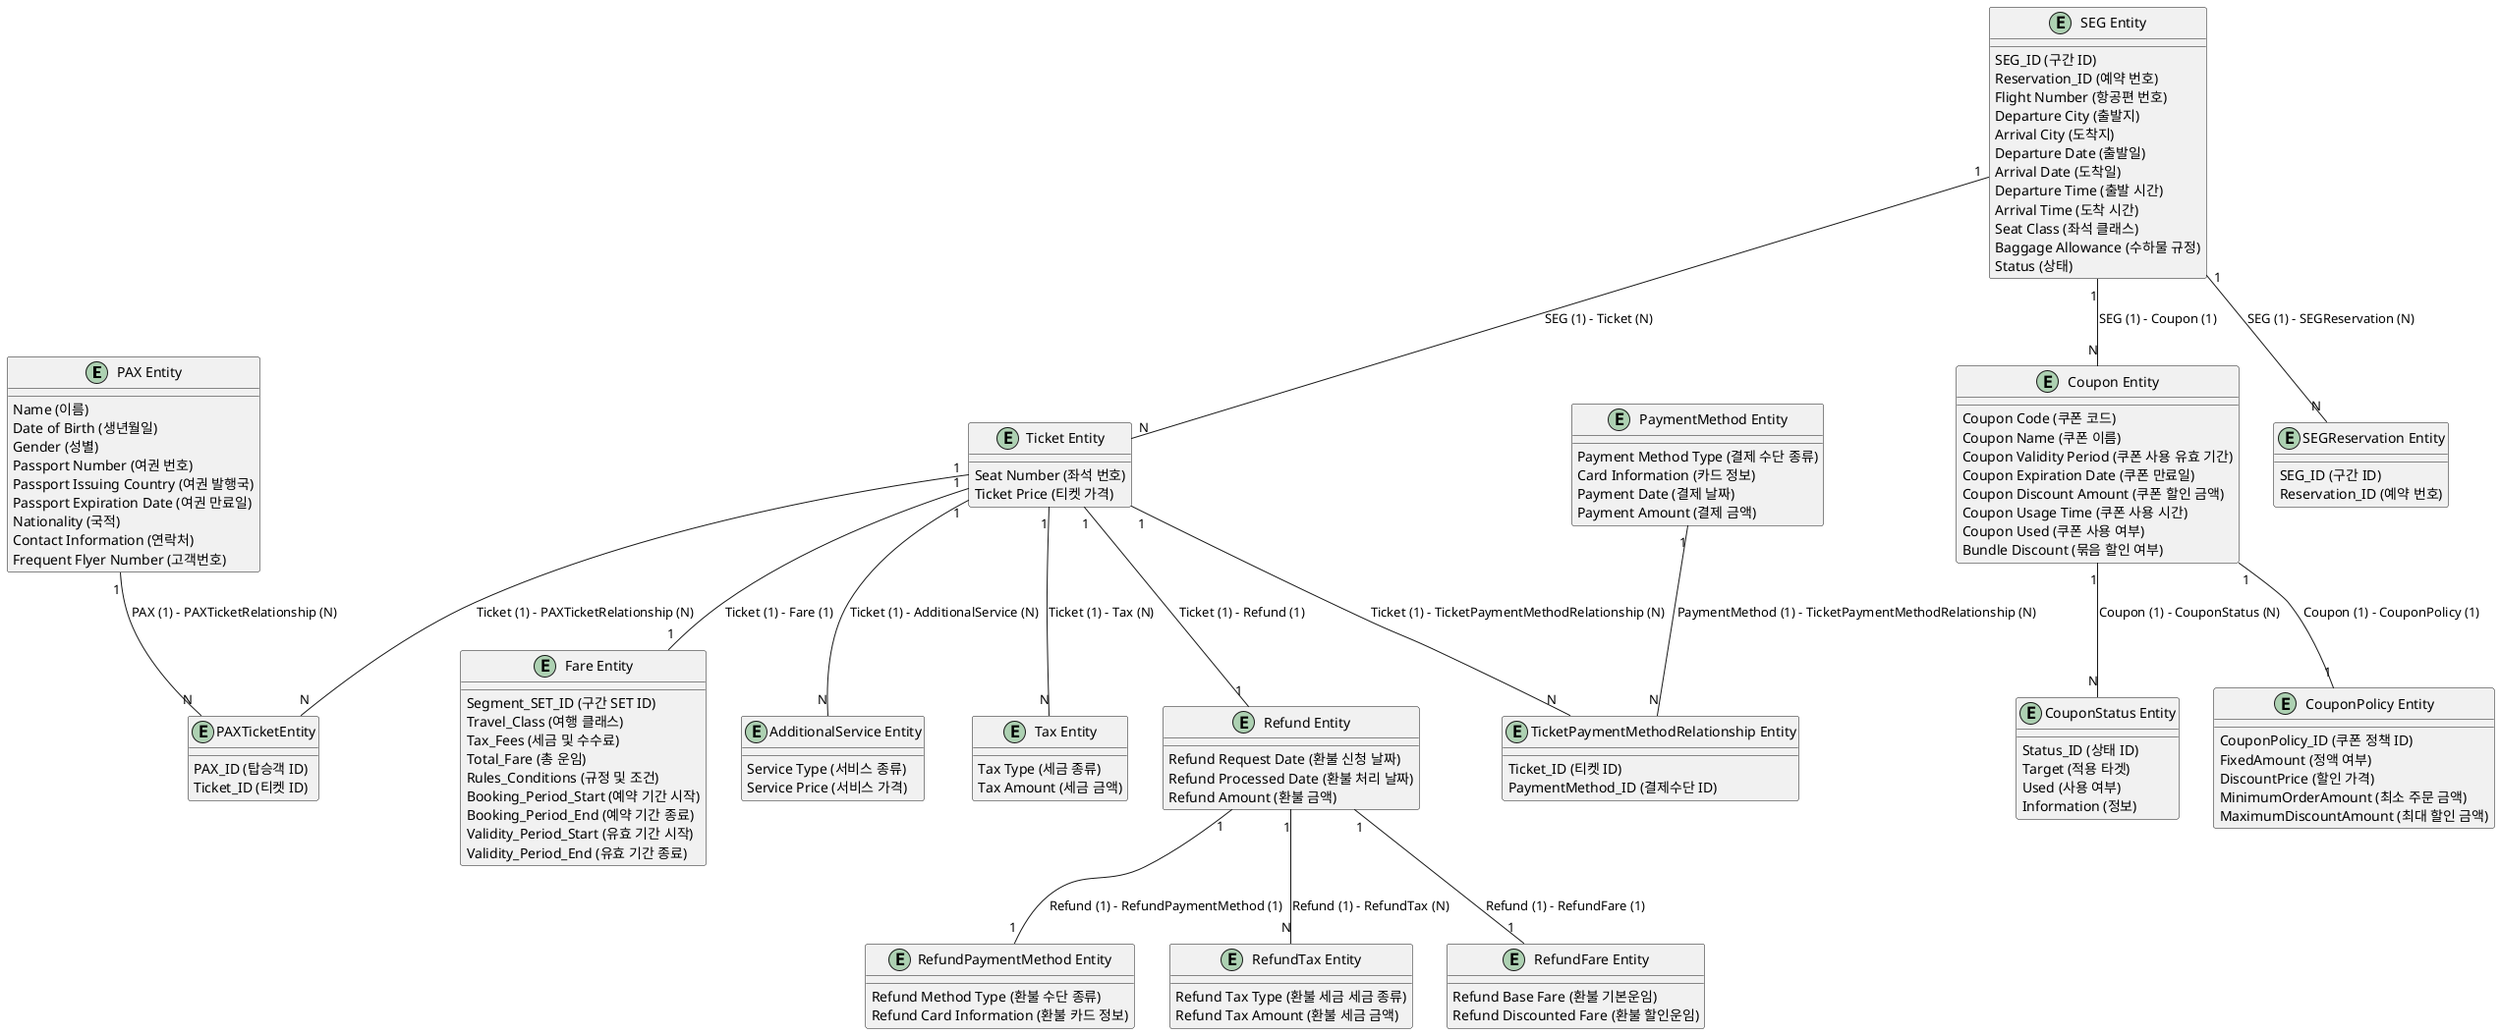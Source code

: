 
@startuml

entity "PAX Entity" as pax {

Name (이름)
Date of Birth (생년월일)
Gender (성별)
Passport Number (여권 번호)
Passport Issuing Country (여권 발행국)
Passport Expiration Date (여권 만료일)
Nationality (국적)
Contact Information (연락처)
Frequent Flyer Number (고객번호)
}
entity "SEG Entity" as seg {

SEG_ID (구간 ID)
Reservation_ID (예약 번호)
Flight Number (항공편 번호)
Departure City (출발지)
Arrival City (도착지)
Departure Date (출발일)
Arrival Date (도착일)
Departure Time (출발 시간)
Arrival Time (도착 시간)
Seat Class (좌석 클래스)
Baggage Allowance (수하물 규정)
Status (상태)
}
entity "Fare Entity" as fare {

Segment_SET_ID (구간 SET ID)
Travel_Class (여행 클래스)
Tax_Fees (세금 및 수수료)
Total_Fare (총 운임)
Rules_Conditions (규정 및 조건)
Booking_Period_Start (예약 기간 시작)
Booking_Period_End (예약 기간 종료)
Validity_Period_Start (유효 기간 시작)
Validity_Period_End (유효 기간 종료)
}
entity "Ticket Entity" as ticket {

Seat Number (좌석 번호)
Ticket Price (티켓 가격)
}
entity "Coupon Entity" as coupon {

Coupon Code (쿠폰 코드)
Coupon Name (쿠폰 이름)
Coupon Validity Period (쿠폰 사용 유효 기간)
Coupon Expiration Date (쿠폰 만료일)
Coupon Discount Amount (쿠폰 할인 금액)
Coupon Usage Time (쿠폰 사용 시간)
Coupon Used (쿠폰 사용 여부)
Bundle Discount (묶음 할인 여부)
}
entity "AdditionalService Entity" as additional_service {

Service Type (서비스 종류)
Service Price (서비스 가격)
}
entity "Tax Entity" as tax {

Tax Type (세금 종류)
Tax Amount (세금 금액)
}
entity "PaymentMethod Entity" as payment_method {

Payment Method Type (결제 수단 종류)
Card Information (카드 정보)
Payment Date (결제 날짜)
Payment Amount (결제 금액)
}
entity "Refund Entity" as refund {

Refund Request Date (환불 신청 날짜)
Refund Processed Date (환불 처리 날짜)
Refund Amount (환불 금액)
}
entity "RefundPaymentMethod Entity" as refund_payment_method {

Refund Method Type (환불 수단 종류)
Refund Card Information (환불 카드 정보)
}
entity "RefundTax Entity" as refund_tax {

Refund Tax Type (환불 세금 세금 종류)
Refund Tax Amount (환불 세금 금액)
}
entity "RefundFare Entity" as refund_fare {

Refund Base Fare (환불 기본운임)
Refund Discounted Fare (환불 할인운임)
}
entity "TicketPaymentMethodRelationship Entity" as ticket_payment_method_relationship {

Ticket_ID (티켓 ID)
PaymentMethod_ID (결제수단 ID)
}
entity "PAXTicketEntity" as pax_ticket {

PAX_ID (탑승객 ID)
Ticket_ID (티켓 ID)
}
entity "SEGReservation Entity" as seg_reservation {

SEG_ID (구간 ID)
Reservation_ID (예약 번호)
}
entity "CouponStatus Entity" as coupon_status {

Status_ID (상태 ID)
Target (적용 타겟)
Used (사용 여부)
Information (정보)
}
entity "CouponPolicy Entity" as coupon_policy {

CouponPolicy_ID (쿠폰 정책 ID)
FixedAmount (정액 여부)
DiscountPrice (할인 가격)
MinimumOrderAmount (최소 주문 금액)
MaximumDiscountAmount (최대 할인 금액)
}
' Relationships
pax "1" -- "N" pax_ticket : PAX (1) - PAXTicketRelationship (N)
ticket "1" -- "N" pax_ticket : Ticket (1) - PAXTicketRelationship (N)
seg "1" -- "N" seg_reservation : SEG (1) - SEGReservation (N)
seg "1" -- "N" coupon : SEG (1) - Coupon (1)
ticket "1" -- "N" additional_service : Ticket (1) - AdditionalService (N)
ticket "1" -- "1" refund : Ticket (1) - Refund (1)
refund "1" -- "1" refund_payment_method : Refund (1) - RefundPaymentMethod (1)
refund "1" -- "N" refund_tax : Refund (1) - RefundTax (N)
refund "1" -- "1" refund_fare : Refund (1) - RefundFare (1)
seg "1" -- "N" ticket : SEG (1) - Ticket (N)
ticket "1" -- "1" fare : Ticket (1) - Fare (1)
ticket "1" -- "N" tax : Ticket (1) - Tax (N)
ticket "1" -- "N" ticket_payment_method_relationship : Ticket (1) - TicketPaymentMethodRelationship (N)
payment_method "1" -- "N" ticket_payment_method_relationship : PaymentMethod (1) - TicketPaymentMethodRelationship (N)
coupon "1" -- "N" coupon_status : Coupon (1) - CouponStatus (N)
coupon "1" -- "1" coupon_policy : Coupon (1) - CouponPolicy (1)

@enduml